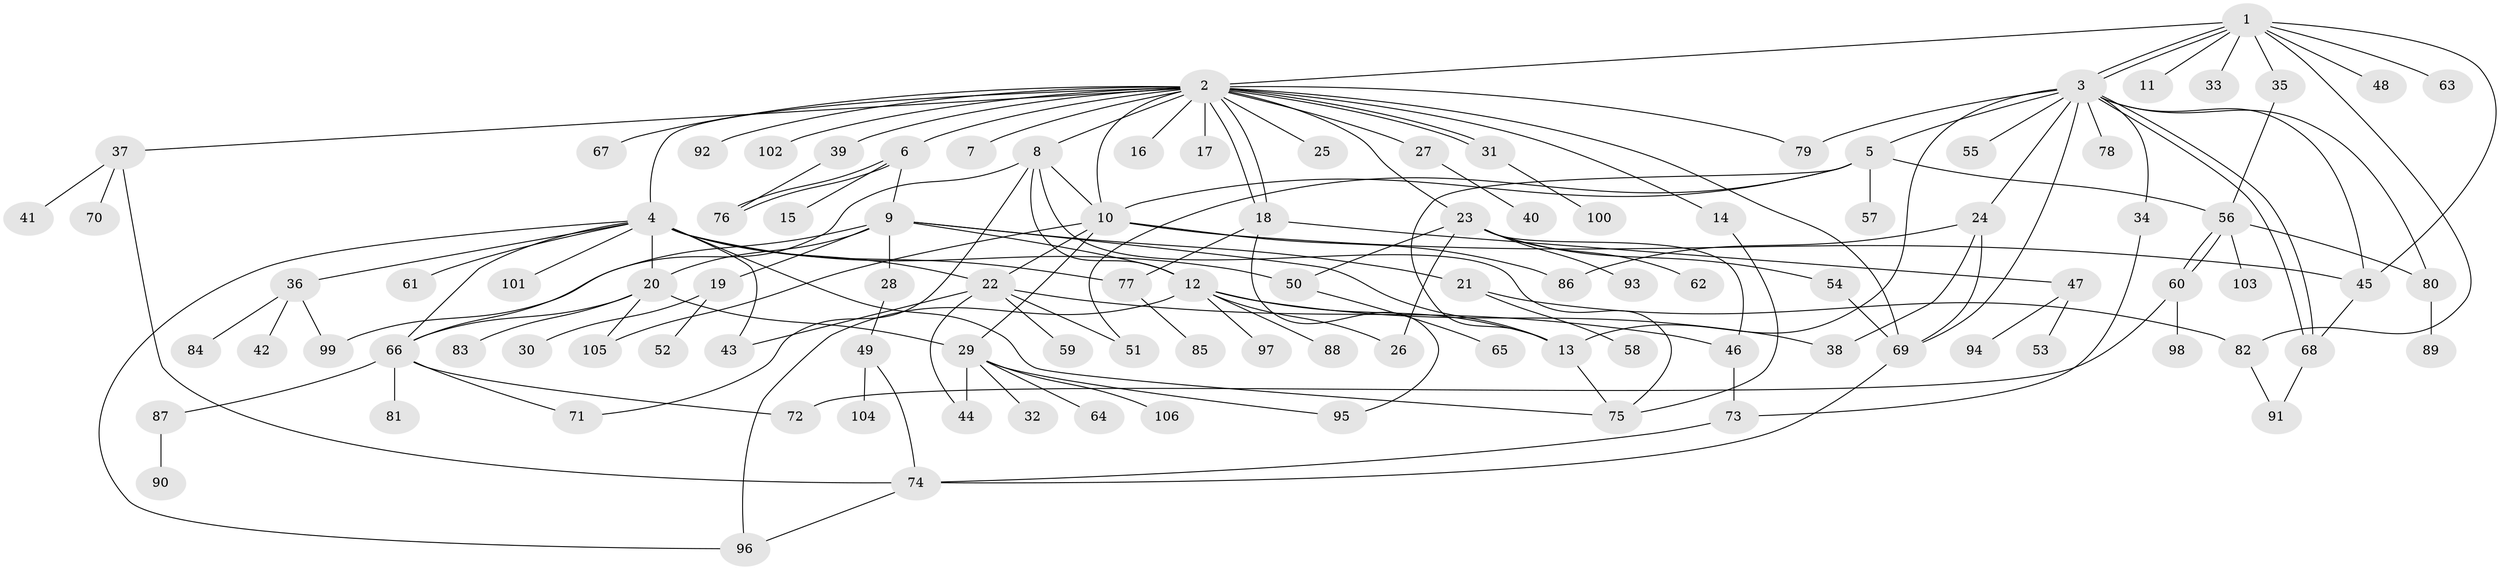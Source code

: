 // Generated by graph-tools (version 1.1) at 2025/47/03/09/25 04:47:35]
// undirected, 106 vertices, 157 edges
graph export_dot {
graph [start="1"]
  node [color=gray90,style=filled];
  1;
  2;
  3;
  4;
  5;
  6;
  7;
  8;
  9;
  10;
  11;
  12;
  13;
  14;
  15;
  16;
  17;
  18;
  19;
  20;
  21;
  22;
  23;
  24;
  25;
  26;
  27;
  28;
  29;
  30;
  31;
  32;
  33;
  34;
  35;
  36;
  37;
  38;
  39;
  40;
  41;
  42;
  43;
  44;
  45;
  46;
  47;
  48;
  49;
  50;
  51;
  52;
  53;
  54;
  55;
  56;
  57;
  58;
  59;
  60;
  61;
  62;
  63;
  64;
  65;
  66;
  67;
  68;
  69;
  70;
  71;
  72;
  73;
  74;
  75;
  76;
  77;
  78;
  79;
  80;
  81;
  82;
  83;
  84;
  85;
  86;
  87;
  88;
  89;
  90;
  91;
  92;
  93;
  94;
  95;
  96;
  97;
  98;
  99;
  100;
  101;
  102;
  103;
  104;
  105;
  106;
  1 -- 2;
  1 -- 3;
  1 -- 3;
  1 -- 11;
  1 -- 33;
  1 -- 35;
  1 -- 45;
  1 -- 48;
  1 -- 63;
  1 -- 82;
  2 -- 4;
  2 -- 6;
  2 -- 7;
  2 -- 8;
  2 -- 10;
  2 -- 14;
  2 -- 16;
  2 -- 17;
  2 -- 18;
  2 -- 18;
  2 -- 23;
  2 -- 25;
  2 -- 27;
  2 -- 31;
  2 -- 31;
  2 -- 37;
  2 -- 39;
  2 -- 67;
  2 -- 69;
  2 -- 79;
  2 -- 92;
  2 -- 102;
  3 -- 5;
  3 -- 13;
  3 -- 24;
  3 -- 34;
  3 -- 45;
  3 -- 55;
  3 -- 68;
  3 -- 68;
  3 -- 69;
  3 -- 78;
  3 -- 79;
  3 -- 80;
  4 -- 20;
  4 -- 22;
  4 -- 36;
  4 -- 43;
  4 -- 50;
  4 -- 61;
  4 -- 66;
  4 -- 75;
  4 -- 77;
  4 -- 96;
  4 -- 101;
  5 -- 10;
  5 -- 13;
  5 -- 51;
  5 -- 56;
  5 -- 57;
  6 -- 9;
  6 -- 15;
  6 -- 76;
  6 -- 76;
  8 -- 10;
  8 -- 12;
  8 -- 66;
  8 -- 71;
  8 -- 75;
  9 -- 12;
  9 -- 13;
  9 -- 19;
  9 -- 20;
  9 -- 21;
  9 -- 28;
  9 -- 99;
  10 -- 22;
  10 -- 29;
  10 -- 45;
  10 -- 86;
  10 -- 105;
  12 -- 13;
  12 -- 26;
  12 -- 38;
  12 -- 88;
  12 -- 96;
  12 -- 97;
  13 -- 75;
  14 -- 75;
  18 -- 47;
  18 -- 77;
  18 -- 95;
  19 -- 30;
  19 -- 52;
  20 -- 29;
  20 -- 66;
  20 -- 83;
  20 -- 105;
  21 -- 58;
  21 -- 82;
  22 -- 43;
  22 -- 44;
  22 -- 46;
  22 -- 51;
  22 -- 59;
  23 -- 26;
  23 -- 46;
  23 -- 50;
  23 -- 54;
  23 -- 62;
  23 -- 93;
  24 -- 38;
  24 -- 69;
  24 -- 86;
  27 -- 40;
  28 -- 49;
  29 -- 32;
  29 -- 44;
  29 -- 64;
  29 -- 95;
  29 -- 106;
  31 -- 100;
  34 -- 73;
  35 -- 56;
  36 -- 42;
  36 -- 84;
  36 -- 99;
  37 -- 41;
  37 -- 70;
  37 -- 74;
  39 -- 76;
  45 -- 68;
  46 -- 73;
  47 -- 53;
  47 -- 94;
  49 -- 74;
  49 -- 104;
  50 -- 65;
  54 -- 69;
  56 -- 60;
  56 -- 60;
  56 -- 80;
  56 -- 103;
  60 -- 72;
  60 -- 98;
  66 -- 71;
  66 -- 72;
  66 -- 81;
  66 -- 87;
  68 -- 91;
  69 -- 74;
  73 -- 74;
  74 -- 96;
  77 -- 85;
  80 -- 89;
  82 -- 91;
  87 -- 90;
}
